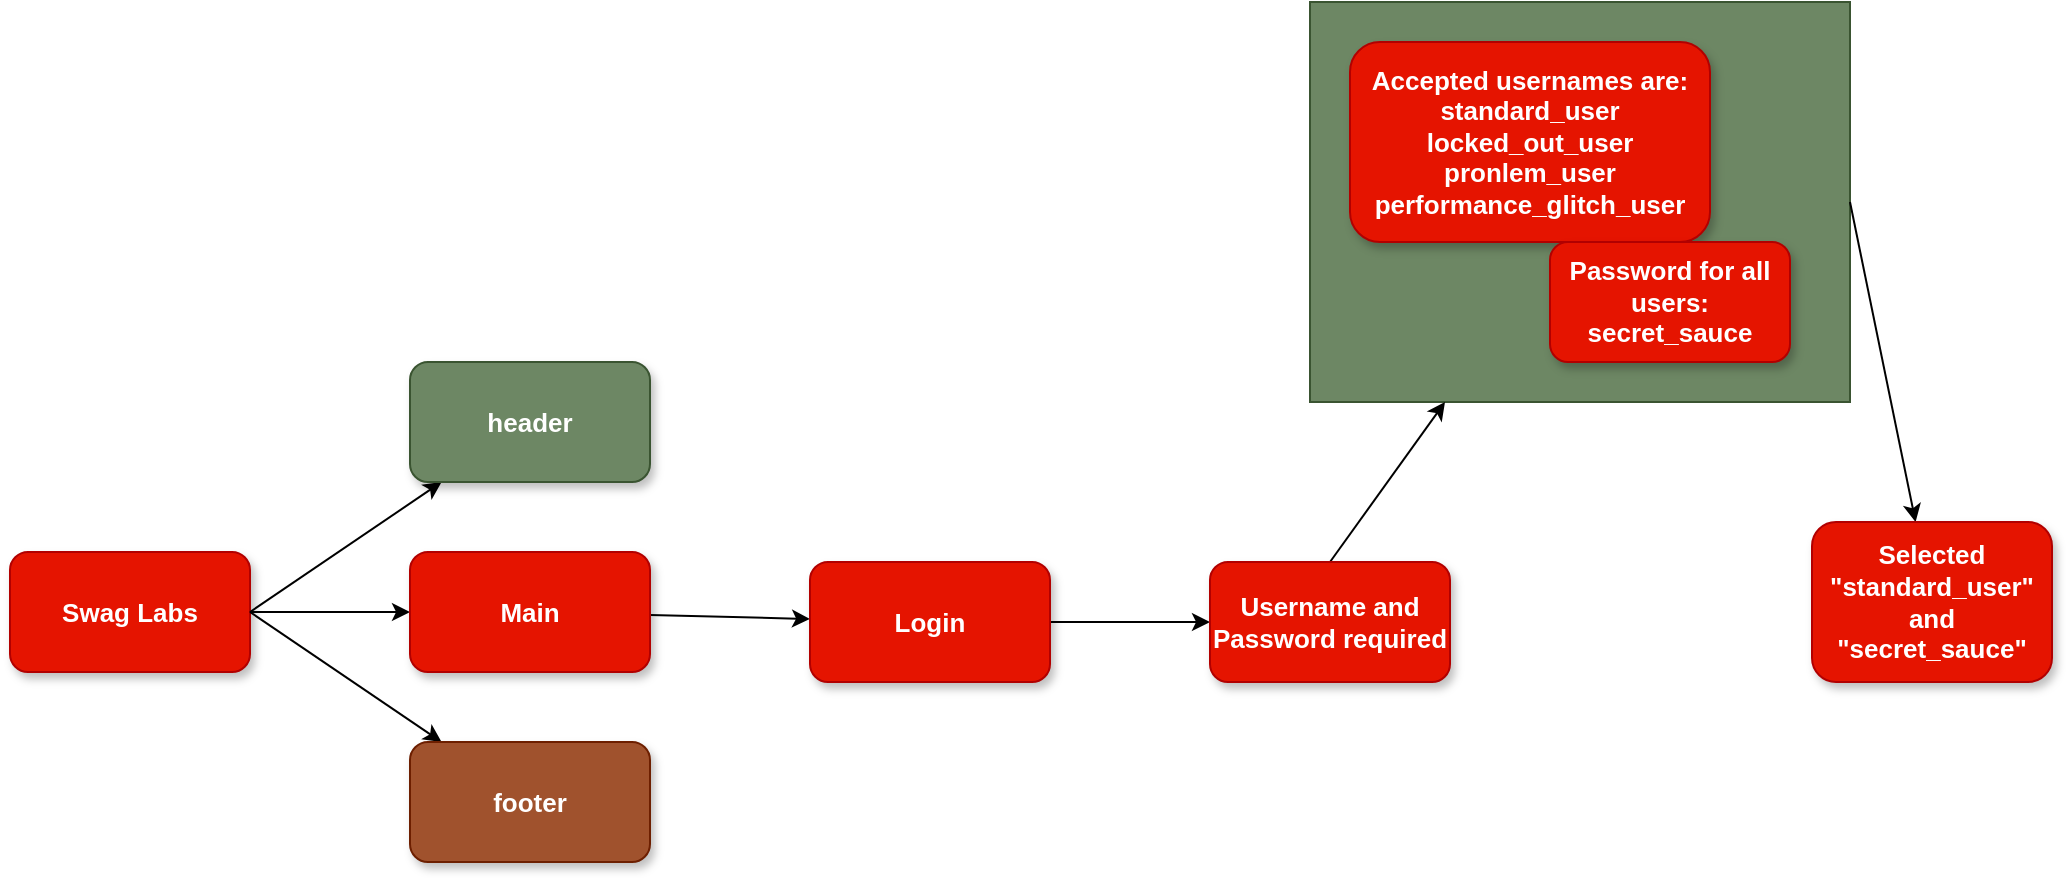 <mxfile>
    <diagram id="JaeDCQ9dDwxXgXb9oZXs" name="Página-1">
        <mxGraphModel dx="1068" dy="1139" grid="1" gridSize="10" guides="1" tooltips="1" connect="1" arrows="1" fold="1" page="1" pageScale="1" pageWidth="827" pageHeight="1169" math="0" shadow="0">
            <root>
                <mxCell id="0"/>
                <mxCell id="1" parent="0"/>
                <mxCell id="23" value="" style="whiteSpace=wrap;html=1;fillColor=#6d8764;fontColor=#ffffff;strokeColor=#3A5431;" vertex="1" parent="1">
                    <mxGeometry x="990" y="280" width="270" height="200" as="geometry"/>
                </mxCell>
                <mxCell id="6" value="" style="edgeStyle=none;html=1;" edge="1" parent="1" source="3" target="5">
                    <mxGeometry relative="1" as="geometry"/>
                </mxCell>
                <mxCell id="3" value="&lt;b&gt;&lt;font style=&quot;color: rgb(255, 255, 255); font-size: 13px;&quot;&gt;Swag Labs&lt;/font&gt;&lt;/b&gt;" style="rounded=1;whiteSpace=wrap;html=1;fillColor=#e51400;fontColor=#ffffff;strokeColor=#B20000;gradientColor=none;glass=0;shadow=1;" vertex="1" parent="1">
                    <mxGeometry x="340" y="555" width="120" height="60" as="geometry"/>
                </mxCell>
                <mxCell id="8" value="" style="edgeStyle=none;html=1;" edge="1" parent="1" source="5" target="7">
                    <mxGeometry relative="1" as="geometry"/>
                </mxCell>
                <mxCell id="10" value="" style="edgeStyle=none;html=1;exitX=1;exitY=0.5;exitDx=0;exitDy=0;" edge="1" parent="1" source="3" target="9">
                    <mxGeometry relative="1" as="geometry"/>
                </mxCell>
                <mxCell id="12" value="" style="edgeStyle=none;html=1;exitX=1;exitY=0.5;exitDx=0;exitDy=0;" edge="1" parent="1" source="3" target="11">
                    <mxGeometry relative="1" as="geometry"/>
                </mxCell>
                <mxCell id="5" value="&lt;b&gt;&lt;font style=&quot;color: rgb(255, 255, 255); font-size: 13px;&quot;&gt;Main&lt;/font&gt;&lt;/b&gt;" style="rounded=1;whiteSpace=wrap;html=1;fillColor=#e51400;fontColor=#ffffff;strokeColor=#B20000;gradientColor=none;glass=0;shadow=1;" vertex="1" parent="1">
                    <mxGeometry x="540" y="555" width="120" height="60" as="geometry"/>
                </mxCell>
                <mxCell id="14" value="" style="edgeStyle=none;html=1;" edge="1" parent="1" source="7" target="13">
                    <mxGeometry relative="1" as="geometry"/>
                </mxCell>
                <mxCell id="7" value="&lt;b&gt;&lt;font style=&quot;color: rgb(255, 255, 255); font-size: 13px;&quot;&gt;Login&lt;/font&gt;&lt;/b&gt;" style="rounded=1;whiteSpace=wrap;html=1;fillColor=#e51400;fontColor=#ffffff;strokeColor=#B20000;gradientColor=none;glass=0;shadow=1;" vertex="1" parent="1">
                    <mxGeometry x="740" y="560" width="120" height="60" as="geometry"/>
                </mxCell>
                <mxCell id="9" value="&lt;b&gt;&lt;font style=&quot;color: rgb(255, 255, 255); font-size: 13px;&quot;&gt;header&lt;/font&gt;&lt;/b&gt;" style="rounded=1;whiteSpace=wrap;html=1;fillColor=#6d8764;fontColor=#ffffff;strokeColor=#3A5431;glass=0;shadow=1;" vertex="1" parent="1">
                    <mxGeometry x="540" y="460" width="120" height="60" as="geometry"/>
                </mxCell>
                <mxCell id="11" value="&lt;b&gt;&lt;font style=&quot;color: rgb(255, 255, 255); font-size: 13px;&quot;&gt;footer&lt;/font&gt;&lt;/b&gt;" style="rounded=1;whiteSpace=wrap;html=1;fillColor=#a0522d;fontColor=#ffffff;strokeColor=#6D1F00;glass=0;shadow=1;" vertex="1" parent="1">
                    <mxGeometry x="540" y="650" width="120" height="60" as="geometry"/>
                </mxCell>
                <mxCell id="20" value="" style="edgeStyle=none;html=1;exitX=0.5;exitY=0;exitDx=0;exitDy=0;entryX=0.25;entryY=1;entryDx=0;entryDy=0;" edge="1" parent="1" source="13" target="23">
                    <mxGeometry relative="1" as="geometry"/>
                </mxCell>
                <mxCell id="22" value="" style="edgeStyle=none;html=1;exitX=1;exitY=0.5;exitDx=0;exitDy=0;" edge="1" parent="1" source="23" target="21">
                    <mxGeometry relative="1" as="geometry"/>
                </mxCell>
                <mxCell id="13" value="&lt;b&gt;&lt;font style=&quot;color: rgb(255, 255, 255); font-size: 13px;&quot;&gt;Username and Password required&lt;/font&gt;&lt;/b&gt;" style="rounded=1;whiteSpace=wrap;html=1;fillColor=#e51400;fontColor=#ffffff;strokeColor=#B20000;gradientColor=none;glass=0;shadow=1;" vertex="1" parent="1">
                    <mxGeometry x="940" y="560" width="120" height="60" as="geometry"/>
                </mxCell>
                <mxCell id="15" value="&lt;b&gt;&lt;font style=&quot;color: rgb(255, 255, 255); font-size: 13px;&quot;&gt;Accepted usernames are:&lt;br&gt;&lt;/font&gt;&lt;/b&gt;&lt;b style=&quot;color: rgb(63, 63, 63); font-size: 13px; background-color: transparent;&quot;&gt;&lt;font style=&quot;color: rgb(255, 255, 255);&quot;&gt;standard_user&lt;/font&gt;&lt;/b&gt;&lt;b&gt;&lt;font style=&quot;color: rgb(255, 255, 255); font-size: 13px;&quot;&gt;&lt;br&gt;&lt;/font&gt;&lt;/b&gt;&lt;b style=&quot;color: rgb(63, 63, 63); font-size: 13px; background-color: transparent;&quot;&gt;&lt;font style=&quot;color: rgb(255, 255, 255);&quot;&gt;locked_out_user&lt;/font&gt;&lt;/b&gt;&lt;b&gt;&lt;font style=&quot;color: rgb(255, 255, 255); font-size: 13px;&quot;&gt;&lt;br&gt;&lt;/font&gt;&lt;/b&gt;&lt;b style=&quot;color: rgb(63, 63, 63); font-size: 13px; background-color: transparent;&quot;&gt;&lt;font style=&quot;color: rgb(255, 255, 255);&quot;&gt;pronlem_user&lt;/font&gt;&lt;/b&gt;&lt;b&gt;&lt;font style=&quot;color: rgb(255, 255, 255); font-size: 13px;&quot;&gt;&lt;br&gt;&lt;/font&gt;&lt;/b&gt;&lt;b style=&quot;color: rgb(63, 63, 63); font-size: 13px; background-color: transparent;&quot;&gt;&lt;font style=&quot;color: rgb(255, 255, 255);&quot;&gt;performance_glitch_user&lt;/font&gt;&lt;/b&gt;&lt;b&gt;&lt;font style=&quot;color: rgb(255, 255, 255); font-size: 13px;&quot;&gt;&lt;/font&gt;&lt;/b&gt;" style="rounded=1;whiteSpace=wrap;html=1;fillColor=#e51400;fontColor=#ffffff;strokeColor=#B20000;gradientColor=none;glass=0;shadow=1;" vertex="1" parent="1">
                    <mxGeometry x="1010" y="300" width="180" height="100" as="geometry"/>
                </mxCell>
                <mxCell id="19" value="&lt;b&gt;&lt;font style=&quot;color: rgb(255, 255, 255); font-size: 13px;&quot;&gt;Password for all users:&lt;br&gt;secret_sauce&lt;/font&gt;&lt;/b&gt;" style="rounded=1;whiteSpace=wrap;html=1;fillColor=#e51400;fontColor=#ffffff;strokeColor=#B20000;gradientColor=none;glass=0;shadow=1;" vertex="1" parent="1">
                    <mxGeometry x="1110" y="400" width="120" height="60" as="geometry"/>
                </mxCell>
                <mxCell id="21" value="&lt;b&gt;&lt;font style=&quot;color: rgb(255, 255, 255); font-size: 13px;&quot;&gt;Selected &quot;standard_user&quot; and &quot;secret_sauce&quot;&lt;/font&gt;&lt;/b&gt;" style="rounded=1;whiteSpace=wrap;html=1;fillColor=#e51400;fontColor=#ffffff;strokeColor=#B20000;gradientColor=none;glass=0;shadow=1;" vertex="1" parent="1">
                    <mxGeometry x="1241" y="540" width="120" height="80" as="geometry"/>
                </mxCell>
            </root>
        </mxGraphModel>
    </diagram>
</mxfile>